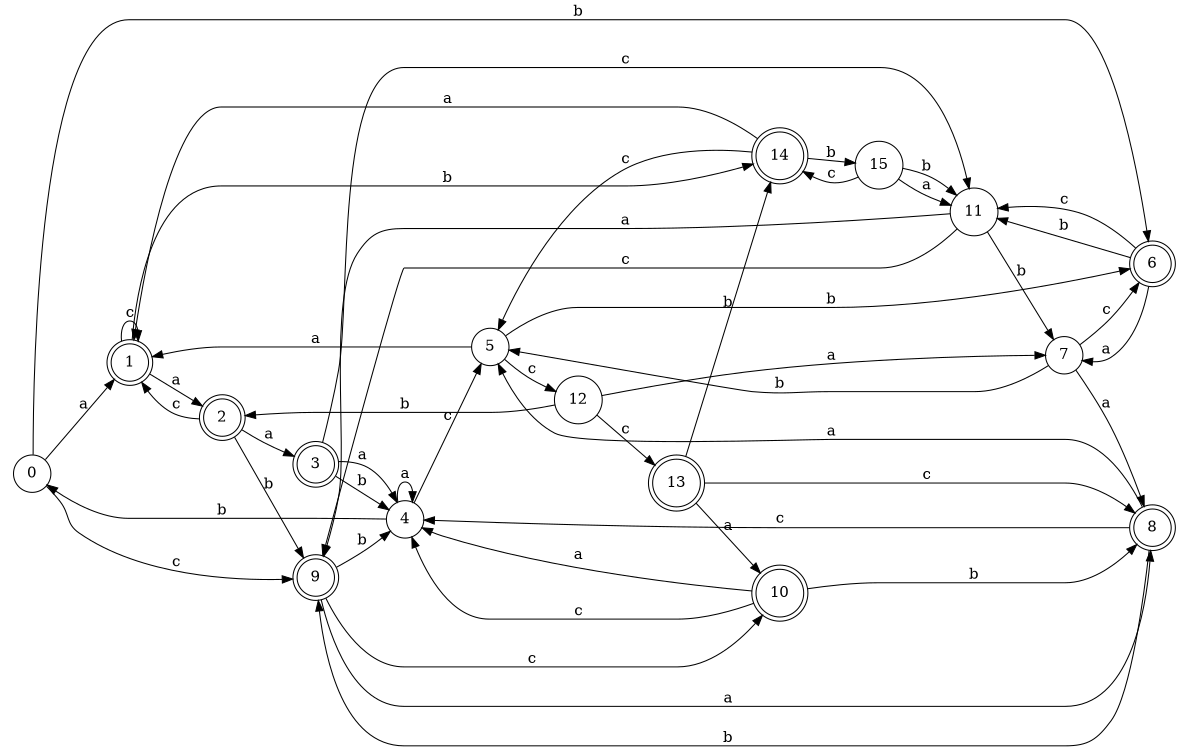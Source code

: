 digraph n13_3 {
__start0 [label="" shape="none"];

rankdir=LR;
size="8,5";

s0 [style="filled", color="black", fillcolor="white" shape="circle", label="0"];
s1 [style="rounded,filled", color="black", fillcolor="white" shape="doublecircle", label="1"];
s2 [style="rounded,filled", color="black", fillcolor="white" shape="doublecircle", label="2"];
s3 [style="rounded,filled", color="black", fillcolor="white" shape="doublecircle", label="3"];
s4 [style="filled", color="black", fillcolor="white" shape="circle", label="4"];
s5 [style="filled", color="black", fillcolor="white" shape="circle", label="5"];
s6 [style="rounded,filled", color="black", fillcolor="white" shape="doublecircle", label="6"];
s7 [style="filled", color="black", fillcolor="white" shape="circle", label="7"];
s8 [style="rounded,filled", color="black", fillcolor="white" shape="doublecircle", label="8"];
s9 [style="rounded,filled", color="black", fillcolor="white" shape="doublecircle", label="9"];
s10 [style="rounded,filled", color="black", fillcolor="white" shape="doublecircle", label="10"];
s11 [style="filled", color="black", fillcolor="white" shape="circle", label="11"];
s12 [style="filled", color="black", fillcolor="white" shape="circle", label="12"];
s13 [style="rounded,filled", color="black", fillcolor="white" shape="doublecircle", label="13"];
s14 [style="rounded,filled", color="black", fillcolor="white" shape="doublecircle", label="14"];
s15 [style="filled", color="black", fillcolor="white" shape="circle", label="15"];
s0 -> s1 [label="a"];
s0 -> s6 [label="b"];
s0 -> s9 [label="c"];
s1 -> s2 [label="a"];
s1 -> s14 [label="b"];
s1 -> s1 [label="c"];
s2 -> s3 [label="a"];
s2 -> s9 [label="b"];
s2 -> s1 [label="c"];
s3 -> s4 [label="a"];
s3 -> s4 [label="b"];
s3 -> s11 [label="c"];
s4 -> s4 [label="a"];
s4 -> s0 [label="b"];
s4 -> s5 [label="c"];
s5 -> s1 [label="a"];
s5 -> s6 [label="b"];
s5 -> s12 [label="c"];
s6 -> s7 [label="a"];
s6 -> s11 [label="b"];
s6 -> s11 [label="c"];
s7 -> s8 [label="a"];
s7 -> s5 [label="b"];
s7 -> s6 [label="c"];
s8 -> s5 [label="a"];
s8 -> s9 [label="b"];
s8 -> s4 [label="c"];
s9 -> s8 [label="a"];
s9 -> s4 [label="b"];
s9 -> s10 [label="c"];
s10 -> s4 [label="a"];
s10 -> s8 [label="b"];
s10 -> s4 [label="c"];
s11 -> s9 [label="a"];
s11 -> s7 [label="b"];
s11 -> s9 [label="c"];
s12 -> s7 [label="a"];
s12 -> s2 [label="b"];
s12 -> s13 [label="c"];
s13 -> s10 [label="a"];
s13 -> s14 [label="b"];
s13 -> s8 [label="c"];
s14 -> s1 [label="a"];
s14 -> s15 [label="b"];
s14 -> s5 [label="c"];
s15 -> s11 [label="a"];
s15 -> s11 [label="b"];
s15 -> s14 [label="c"];

}